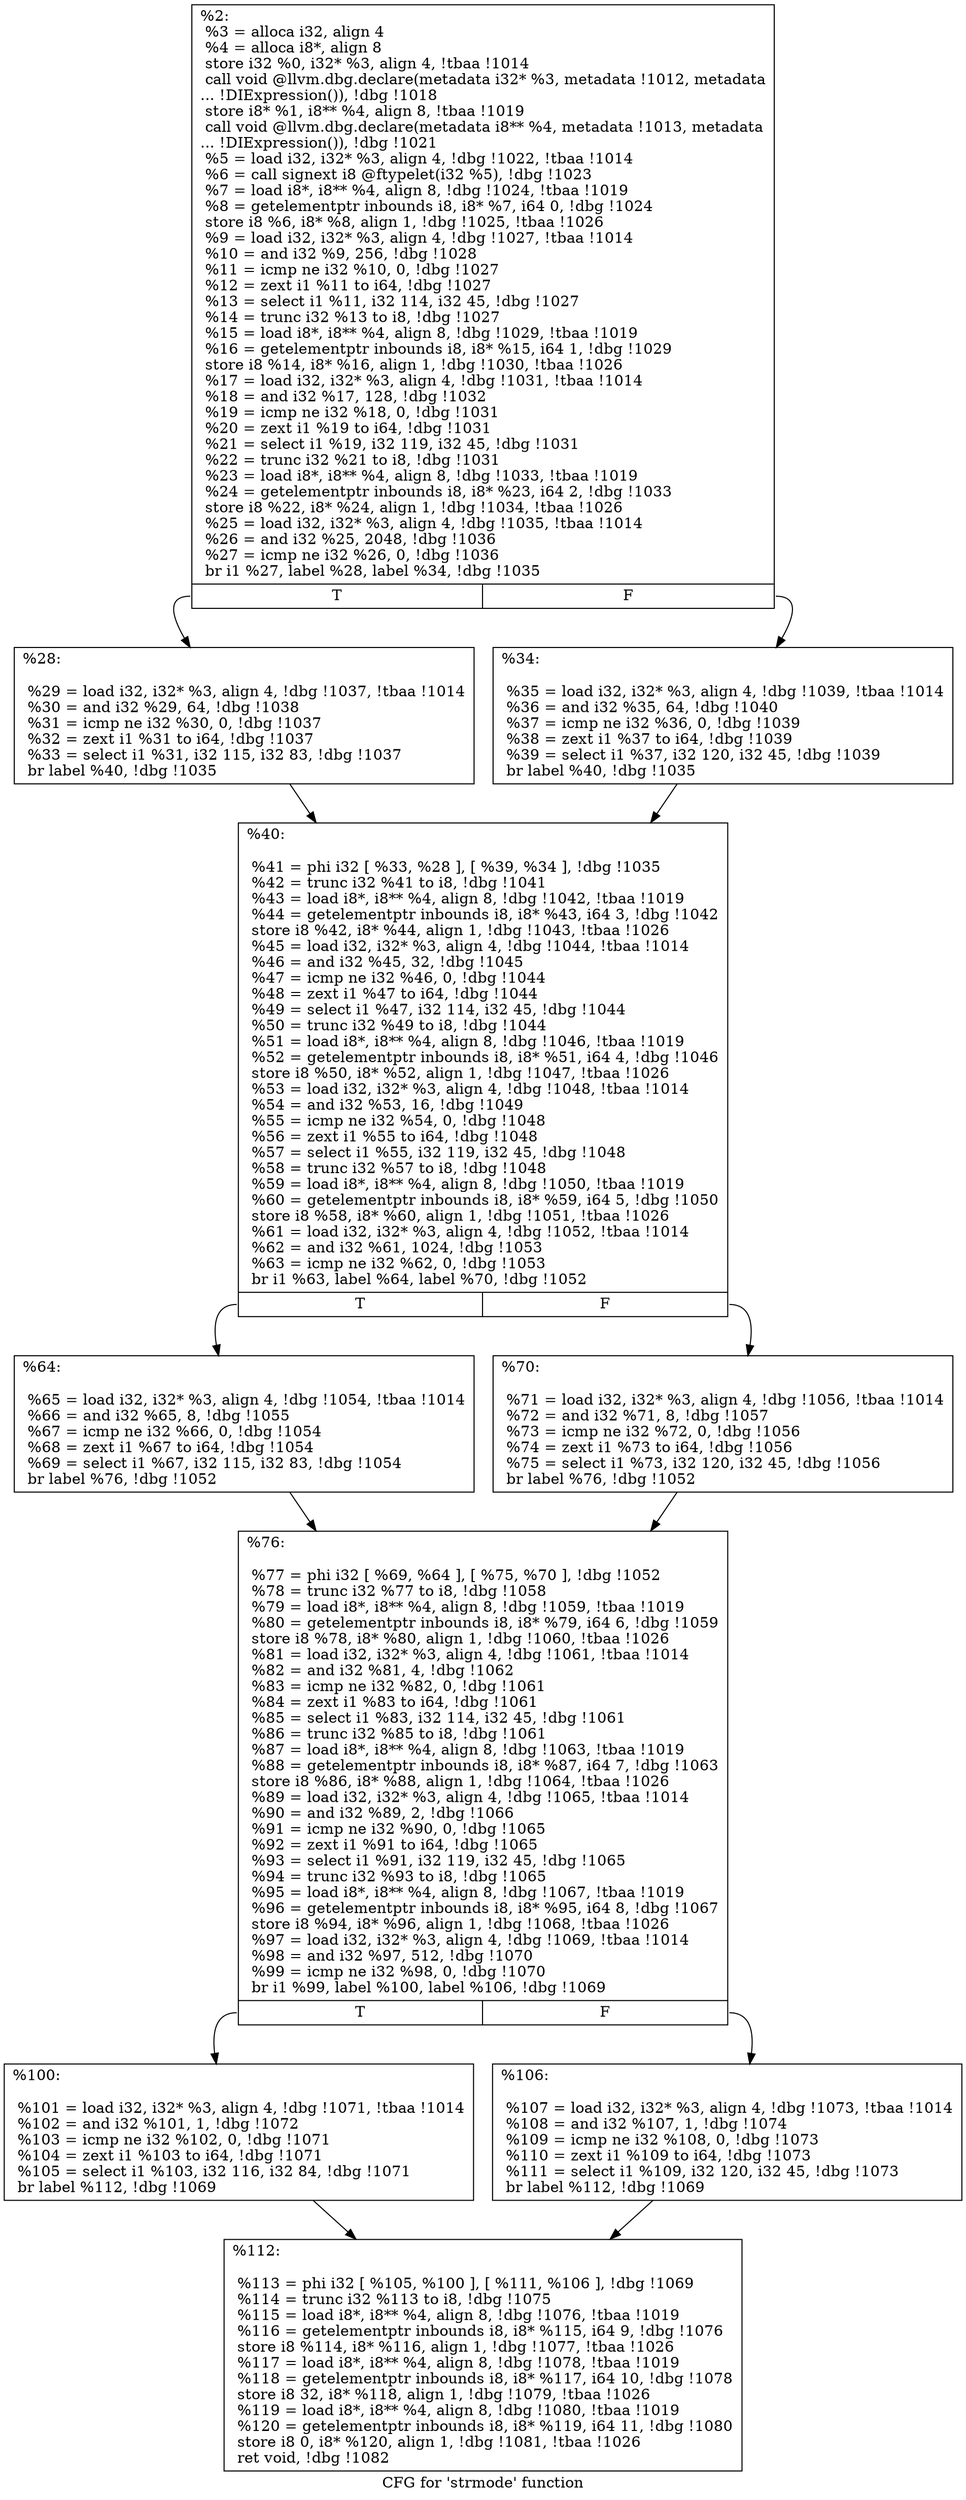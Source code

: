 digraph "CFG for 'strmode' function" {
	label="CFG for 'strmode' function";

	Node0x2505050 [shape=record,label="{%2:\l  %3 = alloca i32, align 4\l  %4 = alloca i8*, align 8\l  store i32 %0, i32* %3, align 4, !tbaa !1014\l  call void @llvm.dbg.declare(metadata i32* %3, metadata !1012, metadata\l... !DIExpression()), !dbg !1018\l  store i8* %1, i8** %4, align 8, !tbaa !1019\l  call void @llvm.dbg.declare(metadata i8** %4, metadata !1013, metadata\l... !DIExpression()), !dbg !1021\l  %5 = load i32, i32* %3, align 4, !dbg !1022, !tbaa !1014\l  %6 = call signext i8 @ftypelet(i32 %5), !dbg !1023\l  %7 = load i8*, i8** %4, align 8, !dbg !1024, !tbaa !1019\l  %8 = getelementptr inbounds i8, i8* %7, i64 0, !dbg !1024\l  store i8 %6, i8* %8, align 1, !dbg !1025, !tbaa !1026\l  %9 = load i32, i32* %3, align 4, !dbg !1027, !tbaa !1014\l  %10 = and i32 %9, 256, !dbg !1028\l  %11 = icmp ne i32 %10, 0, !dbg !1027\l  %12 = zext i1 %11 to i64, !dbg !1027\l  %13 = select i1 %11, i32 114, i32 45, !dbg !1027\l  %14 = trunc i32 %13 to i8, !dbg !1027\l  %15 = load i8*, i8** %4, align 8, !dbg !1029, !tbaa !1019\l  %16 = getelementptr inbounds i8, i8* %15, i64 1, !dbg !1029\l  store i8 %14, i8* %16, align 1, !dbg !1030, !tbaa !1026\l  %17 = load i32, i32* %3, align 4, !dbg !1031, !tbaa !1014\l  %18 = and i32 %17, 128, !dbg !1032\l  %19 = icmp ne i32 %18, 0, !dbg !1031\l  %20 = zext i1 %19 to i64, !dbg !1031\l  %21 = select i1 %19, i32 119, i32 45, !dbg !1031\l  %22 = trunc i32 %21 to i8, !dbg !1031\l  %23 = load i8*, i8** %4, align 8, !dbg !1033, !tbaa !1019\l  %24 = getelementptr inbounds i8, i8* %23, i64 2, !dbg !1033\l  store i8 %22, i8* %24, align 1, !dbg !1034, !tbaa !1026\l  %25 = load i32, i32* %3, align 4, !dbg !1035, !tbaa !1014\l  %26 = and i32 %25, 2048, !dbg !1036\l  %27 = icmp ne i32 %26, 0, !dbg !1036\l  br i1 %27, label %28, label %34, !dbg !1035\l|{<s0>T|<s1>F}}"];
	Node0x2505050:s0 -> Node0x250acf0;
	Node0x2505050:s1 -> Node0x250ad40;
	Node0x250acf0 [shape=record,label="{%28:\l\l  %29 = load i32, i32* %3, align 4, !dbg !1037, !tbaa !1014\l  %30 = and i32 %29, 64, !dbg !1038\l  %31 = icmp ne i32 %30, 0, !dbg !1037\l  %32 = zext i1 %31 to i64, !dbg !1037\l  %33 = select i1 %31, i32 115, i32 83, !dbg !1037\l  br label %40, !dbg !1035\l}"];
	Node0x250acf0 -> Node0x250ad90;
	Node0x250ad40 [shape=record,label="{%34:\l\l  %35 = load i32, i32* %3, align 4, !dbg !1039, !tbaa !1014\l  %36 = and i32 %35, 64, !dbg !1040\l  %37 = icmp ne i32 %36, 0, !dbg !1039\l  %38 = zext i1 %37 to i64, !dbg !1039\l  %39 = select i1 %37, i32 120, i32 45, !dbg !1039\l  br label %40, !dbg !1035\l}"];
	Node0x250ad40 -> Node0x250ad90;
	Node0x250ad90 [shape=record,label="{%40:\l\l  %41 = phi i32 [ %33, %28 ], [ %39, %34 ], !dbg !1035\l  %42 = trunc i32 %41 to i8, !dbg !1041\l  %43 = load i8*, i8** %4, align 8, !dbg !1042, !tbaa !1019\l  %44 = getelementptr inbounds i8, i8* %43, i64 3, !dbg !1042\l  store i8 %42, i8* %44, align 1, !dbg !1043, !tbaa !1026\l  %45 = load i32, i32* %3, align 4, !dbg !1044, !tbaa !1014\l  %46 = and i32 %45, 32, !dbg !1045\l  %47 = icmp ne i32 %46, 0, !dbg !1044\l  %48 = zext i1 %47 to i64, !dbg !1044\l  %49 = select i1 %47, i32 114, i32 45, !dbg !1044\l  %50 = trunc i32 %49 to i8, !dbg !1044\l  %51 = load i8*, i8** %4, align 8, !dbg !1046, !tbaa !1019\l  %52 = getelementptr inbounds i8, i8* %51, i64 4, !dbg !1046\l  store i8 %50, i8* %52, align 1, !dbg !1047, !tbaa !1026\l  %53 = load i32, i32* %3, align 4, !dbg !1048, !tbaa !1014\l  %54 = and i32 %53, 16, !dbg !1049\l  %55 = icmp ne i32 %54, 0, !dbg !1048\l  %56 = zext i1 %55 to i64, !dbg !1048\l  %57 = select i1 %55, i32 119, i32 45, !dbg !1048\l  %58 = trunc i32 %57 to i8, !dbg !1048\l  %59 = load i8*, i8** %4, align 8, !dbg !1050, !tbaa !1019\l  %60 = getelementptr inbounds i8, i8* %59, i64 5, !dbg !1050\l  store i8 %58, i8* %60, align 1, !dbg !1051, !tbaa !1026\l  %61 = load i32, i32* %3, align 4, !dbg !1052, !tbaa !1014\l  %62 = and i32 %61, 1024, !dbg !1053\l  %63 = icmp ne i32 %62, 0, !dbg !1053\l  br i1 %63, label %64, label %70, !dbg !1052\l|{<s0>T|<s1>F}}"];
	Node0x250ad90:s0 -> Node0x250ade0;
	Node0x250ad90:s1 -> Node0x250ae30;
	Node0x250ade0 [shape=record,label="{%64:\l\l  %65 = load i32, i32* %3, align 4, !dbg !1054, !tbaa !1014\l  %66 = and i32 %65, 8, !dbg !1055\l  %67 = icmp ne i32 %66, 0, !dbg !1054\l  %68 = zext i1 %67 to i64, !dbg !1054\l  %69 = select i1 %67, i32 115, i32 83, !dbg !1054\l  br label %76, !dbg !1052\l}"];
	Node0x250ade0 -> Node0x250ae80;
	Node0x250ae30 [shape=record,label="{%70:\l\l  %71 = load i32, i32* %3, align 4, !dbg !1056, !tbaa !1014\l  %72 = and i32 %71, 8, !dbg !1057\l  %73 = icmp ne i32 %72, 0, !dbg !1056\l  %74 = zext i1 %73 to i64, !dbg !1056\l  %75 = select i1 %73, i32 120, i32 45, !dbg !1056\l  br label %76, !dbg !1052\l}"];
	Node0x250ae30 -> Node0x250ae80;
	Node0x250ae80 [shape=record,label="{%76:\l\l  %77 = phi i32 [ %69, %64 ], [ %75, %70 ], !dbg !1052\l  %78 = trunc i32 %77 to i8, !dbg !1058\l  %79 = load i8*, i8** %4, align 8, !dbg !1059, !tbaa !1019\l  %80 = getelementptr inbounds i8, i8* %79, i64 6, !dbg !1059\l  store i8 %78, i8* %80, align 1, !dbg !1060, !tbaa !1026\l  %81 = load i32, i32* %3, align 4, !dbg !1061, !tbaa !1014\l  %82 = and i32 %81, 4, !dbg !1062\l  %83 = icmp ne i32 %82, 0, !dbg !1061\l  %84 = zext i1 %83 to i64, !dbg !1061\l  %85 = select i1 %83, i32 114, i32 45, !dbg !1061\l  %86 = trunc i32 %85 to i8, !dbg !1061\l  %87 = load i8*, i8** %4, align 8, !dbg !1063, !tbaa !1019\l  %88 = getelementptr inbounds i8, i8* %87, i64 7, !dbg !1063\l  store i8 %86, i8* %88, align 1, !dbg !1064, !tbaa !1026\l  %89 = load i32, i32* %3, align 4, !dbg !1065, !tbaa !1014\l  %90 = and i32 %89, 2, !dbg !1066\l  %91 = icmp ne i32 %90, 0, !dbg !1065\l  %92 = zext i1 %91 to i64, !dbg !1065\l  %93 = select i1 %91, i32 119, i32 45, !dbg !1065\l  %94 = trunc i32 %93 to i8, !dbg !1065\l  %95 = load i8*, i8** %4, align 8, !dbg !1067, !tbaa !1019\l  %96 = getelementptr inbounds i8, i8* %95, i64 8, !dbg !1067\l  store i8 %94, i8* %96, align 1, !dbg !1068, !tbaa !1026\l  %97 = load i32, i32* %3, align 4, !dbg !1069, !tbaa !1014\l  %98 = and i32 %97, 512, !dbg !1070\l  %99 = icmp ne i32 %98, 0, !dbg !1070\l  br i1 %99, label %100, label %106, !dbg !1069\l|{<s0>T|<s1>F}}"];
	Node0x250ae80:s0 -> Node0x250aed0;
	Node0x250ae80:s1 -> Node0x250af20;
	Node0x250aed0 [shape=record,label="{%100:\l\l  %101 = load i32, i32* %3, align 4, !dbg !1071, !tbaa !1014\l  %102 = and i32 %101, 1, !dbg !1072\l  %103 = icmp ne i32 %102, 0, !dbg !1071\l  %104 = zext i1 %103 to i64, !dbg !1071\l  %105 = select i1 %103, i32 116, i32 84, !dbg !1071\l  br label %112, !dbg !1069\l}"];
	Node0x250aed0 -> Node0x250af70;
	Node0x250af20 [shape=record,label="{%106:\l\l  %107 = load i32, i32* %3, align 4, !dbg !1073, !tbaa !1014\l  %108 = and i32 %107, 1, !dbg !1074\l  %109 = icmp ne i32 %108, 0, !dbg !1073\l  %110 = zext i1 %109 to i64, !dbg !1073\l  %111 = select i1 %109, i32 120, i32 45, !dbg !1073\l  br label %112, !dbg !1069\l}"];
	Node0x250af20 -> Node0x250af70;
	Node0x250af70 [shape=record,label="{%112:\l\l  %113 = phi i32 [ %105, %100 ], [ %111, %106 ], !dbg !1069\l  %114 = trunc i32 %113 to i8, !dbg !1075\l  %115 = load i8*, i8** %4, align 8, !dbg !1076, !tbaa !1019\l  %116 = getelementptr inbounds i8, i8* %115, i64 9, !dbg !1076\l  store i8 %114, i8* %116, align 1, !dbg !1077, !tbaa !1026\l  %117 = load i8*, i8** %4, align 8, !dbg !1078, !tbaa !1019\l  %118 = getelementptr inbounds i8, i8* %117, i64 10, !dbg !1078\l  store i8 32, i8* %118, align 1, !dbg !1079, !tbaa !1026\l  %119 = load i8*, i8** %4, align 8, !dbg !1080, !tbaa !1019\l  %120 = getelementptr inbounds i8, i8* %119, i64 11, !dbg !1080\l  store i8 0, i8* %120, align 1, !dbg !1081, !tbaa !1026\l  ret void, !dbg !1082\l}"];
}
